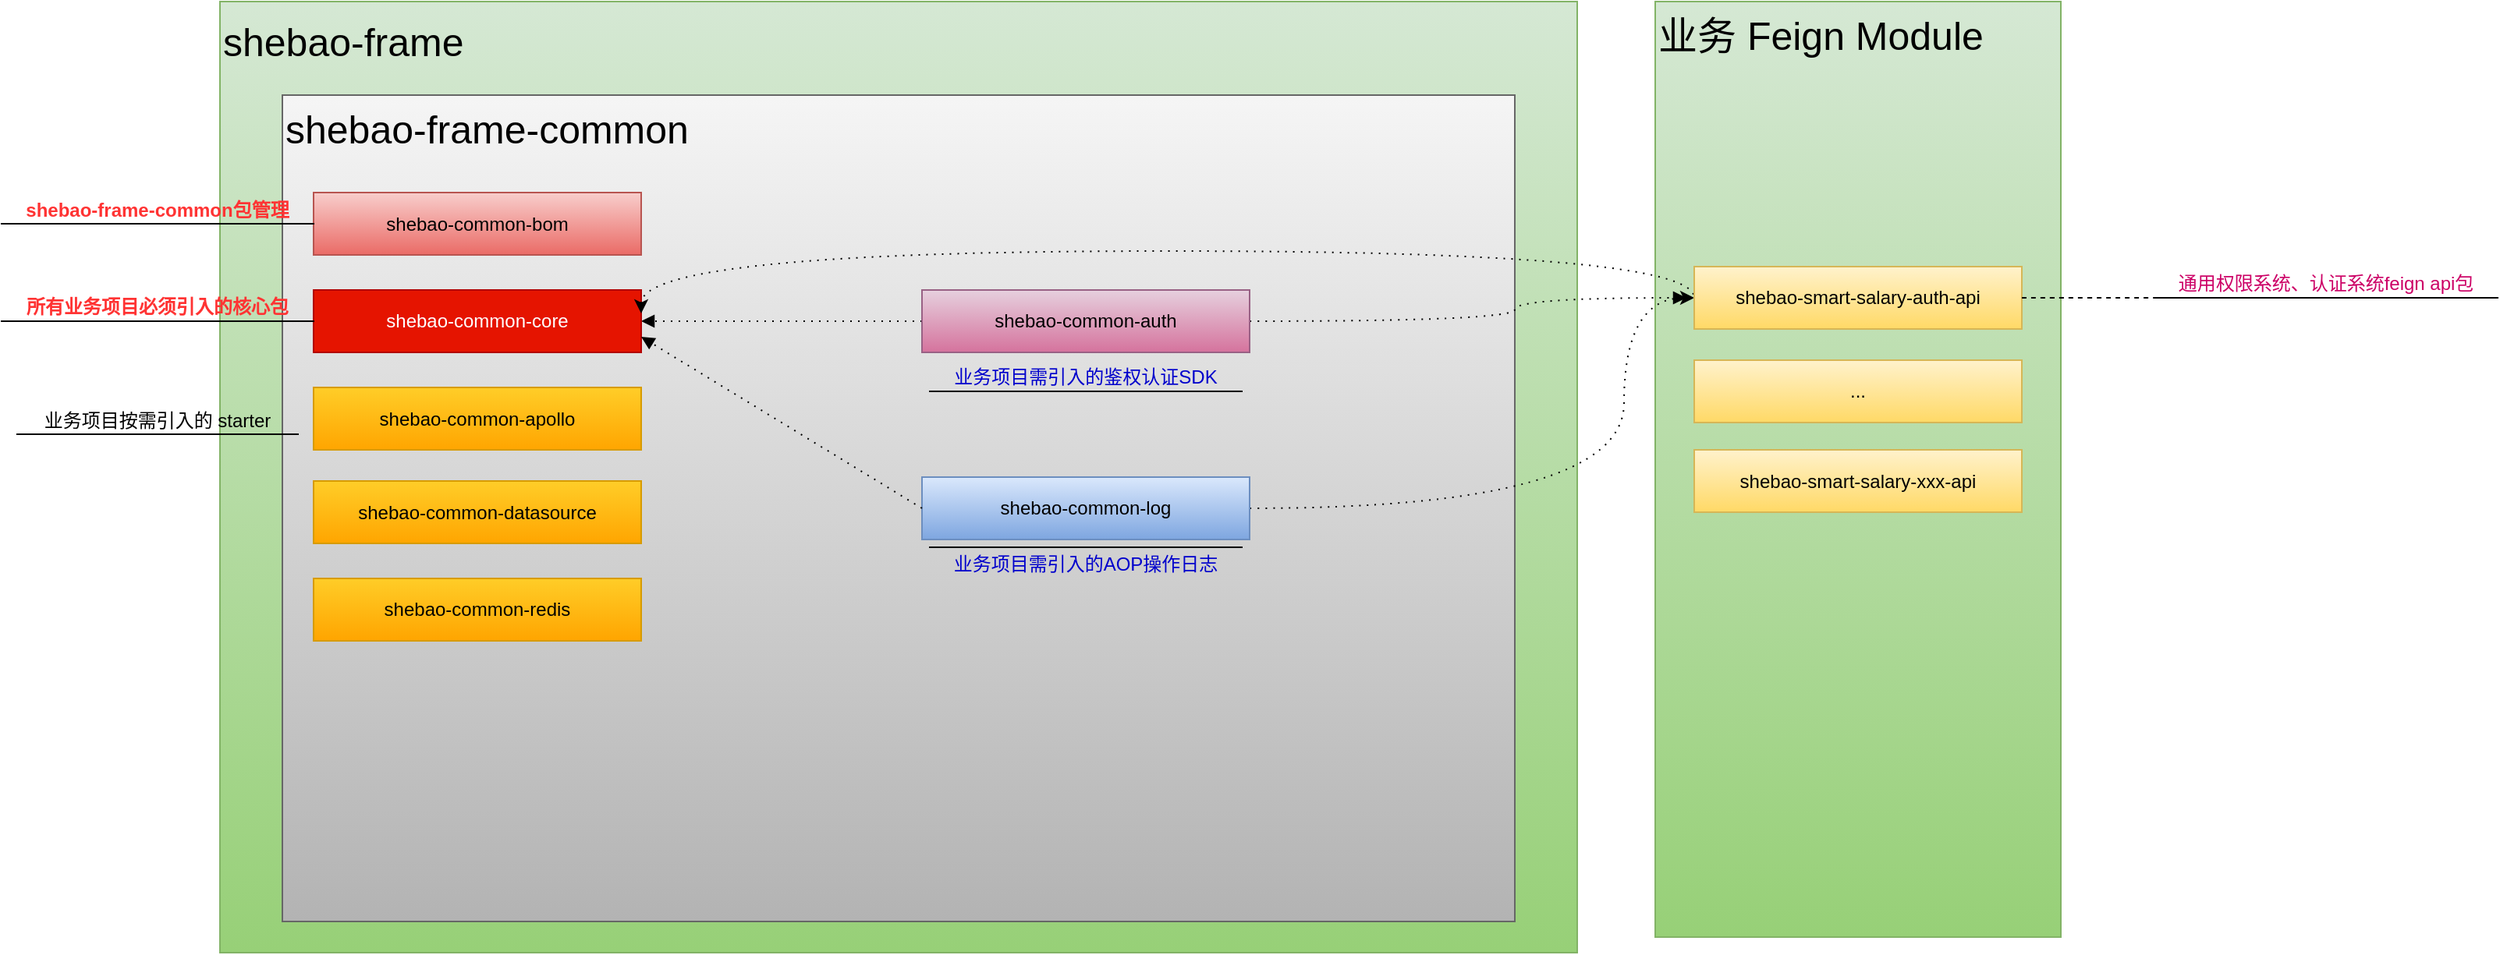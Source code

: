 <mxfile version="15.4.3" type="github">
  <diagram id="-tsS-FsJ0L8fD3Px-xXv" name="第 1 页">
    <mxGraphModel dx="2013" dy="1933" grid="1" gridSize="10" guides="1" tooltips="1" connect="1" arrows="1" fold="1" page="1" pageScale="1" pageWidth="827" pageHeight="1169" math="0" shadow="0">
      <root>
        <mxCell id="0" />
        <mxCell id="1" parent="0" />
        <mxCell id="Mv-XawTWSqNudMJ0L80r-18" value="业务 Feign Module" style="rounded=0;whiteSpace=wrap;html=1;fontSize=25;align=left;verticalAlign=top;fillColor=#d5e8d4;strokeColor=#82b366;gradientColor=#97d077;" parent="1" vertex="1">
          <mxGeometry x="840" y="-30" width="260" height="600" as="geometry" />
        </mxCell>
        <mxCell id="Mv-XawTWSqNudMJ0L80r-6" value="&lt;font style=&quot;font-size: 25px&quot;&gt;shebao-frame&lt;/font&gt;" style="rounded=0;whiteSpace=wrap;html=1;align=left;verticalAlign=top;fontSize=30;fillColor=#d5e8d4;strokeColor=#82b366;gradientColor=#97d077;" parent="1" vertex="1">
          <mxGeometry x="-80" y="-30" width="870" height="610" as="geometry" />
        </mxCell>
        <mxCell id="Mv-XawTWSqNudMJ0L80r-2" value="shebao-frame-common" style="rounded=0;whiteSpace=wrap;html=1;align=left;verticalAlign=top;fontSize=25;gradientColor=#b3b3b3;fillColor=#f5f5f5;strokeColor=#666666;" parent="1" vertex="1">
          <mxGeometry x="-40" y="30" width="790" height="530" as="geometry" />
        </mxCell>
        <mxCell id="Mv-XawTWSqNudMJ0L80r-8" value="shebao-common-apollo" style="rounded=0;whiteSpace=wrap;html=1;fillColor=#ffcd28;strokeColor=#d79b00;gradientColor=#ffa500;" parent="1" vertex="1">
          <mxGeometry x="-20" y="217.5" width="210" height="40" as="geometry" />
        </mxCell>
        <mxCell id="Mv-XawTWSqNudMJ0L80r-21" style="rounded=0;orthogonalLoop=1;jettySize=auto;html=1;fontSize=30;entryX=1;entryY=0.5;entryDx=0;entryDy=0;dashed=1;strokeWidth=1;startArrow=none;startFill=0;endArrow=block;endFill=1;dashPattern=1 4;" parent="1" source="Mv-XawTWSqNudMJ0L80r-9" target="Mv-XawTWSqNudMJ0L80r-10" edge="1">
          <mxGeometry relative="1" as="geometry">
            <mxPoint x="220" y="165" as="targetPoint" />
          </mxGeometry>
        </mxCell>
        <mxCell id="cBrseEsQqb129o0BAuas-7" style="edgeStyle=orthogonalEdgeStyle;rounded=0;orthogonalLoop=1;jettySize=auto;html=1;dashed=1;dashPattern=1 4;startArrow=none;startFill=0;endArrow=block;endFill=1;strokeWidth=1;curved=1;" edge="1" parent="1" source="Mv-XawTWSqNudMJ0L80r-9">
          <mxGeometry relative="1" as="geometry">
            <mxPoint x="860" y="160" as="targetPoint" />
            <Array as="points">
              <mxPoint x="750" y="175" />
              <mxPoint x="750" y="160" />
            </Array>
          </mxGeometry>
        </mxCell>
        <mxCell id="Mv-XawTWSqNudMJ0L80r-9" value="shebao-common-auth" style="rounded=0;whiteSpace=wrap;html=1;fillColor=#e6d0de;strokeColor=#996185;gradientColor=#d5739d;" parent="1" vertex="1">
          <mxGeometry x="370" y="155" width="210" height="40" as="geometry" />
        </mxCell>
        <mxCell id="Mv-XawTWSqNudMJ0L80r-10" value="shebao-common-core" style="rounded=0;whiteSpace=wrap;html=1;fillColor=#e51400;strokeColor=#B20000;fontColor=#ffffff;" parent="1" vertex="1">
          <mxGeometry x="-20" y="155" width="210" height="40" as="geometry" />
        </mxCell>
        <mxCell id="Mv-XawTWSqNudMJ0L80r-11" value="shebao-common-bom" style="rounded=0;whiteSpace=wrap;html=1;fillColor=#f8cecc;strokeColor=#b85450;gradientColor=#ea6b66;" parent="1" vertex="1">
          <mxGeometry x="-20" y="92.5" width="210" height="40" as="geometry" />
        </mxCell>
        <mxCell id="Mv-XawTWSqNudMJ0L80r-12" value="shebao-common-redis" style="rounded=0;whiteSpace=wrap;html=1;fillColor=#ffcd28;strokeColor=#d79b00;gradientColor=#ffa500;" parent="1" vertex="1">
          <mxGeometry x="-20" y="340" width="210" height="40" as="geometry" />
        </mxCell>
        <mxCell id="Mv-XawTWSqNudMJ0L80r-13" value="shebao-common-datasource" style="rounded=0;whiteSpace=wrap;html=1;fillColor=#ffcd28;strokeColor=#d79b00;gradientColor=#ffa500;" parent="1" vertex="1">
          <mxGeometry x="-20" y="277.5" width="210" height="40" as="geometry" />
        </mxCell>
        <mxCell id="Mv-XawTWSqNudMJ0L80r-24" style="rounded=0;orthogonalLoop=1;jettySize=auto;html=1;fontSize=30;entryX=0;entryY=0.5;entryDx=0;entryDy=0;dashed=1;strokeWidth=1;startArrow=classic;startFill=1;endArrow=none;endFill=0;edgeStyle=orthogonalEdgeStyle;curved=1;dashPattern=1 4;" parent="1" target="Mv-XawTWSqNudMJ0L80r-15" edge="1">
          <mxGeometry relative="1" as="geometry">
            <mxPoint x="190" y="170" as="sourcePoint" />
            <Array as="points">
              <mxPoint x="190" y="130" />
              <mxPoint x="865" y="130" />
            </Array>
          </mxGeometry>
        </mxCell>
        <mxCell id="tng2CFI7S1YM1ahf0Abw-3" style="edgeStyle=orthogonalEdgeStyle;rounded=0;orthogonalLoop=1;jettySize=auto;html=1;entryX=0;entryY=0.5;entryDx=0;entryDy=0;curved=1;dashed=1;strokeWidth=1;dashPattern=1 4;" parent="1" source="Mv-XawTWSqNudMJ0L80r-14" target="Mv-XawTWSqNudMJ0L80r-15" edge="1">
          <mxGeometry relative="1" as="geometry">
            <Array as="points">
              <mxPoint x="820" y="295" />
              <mxPoint x="820" y="160" />
            </Array>
          </mxGeometry>
        </mxCell>
        <mxCell id="Mv-XawTWSqNudMJ0L80r-14" value="shebao-common-log" style="rounded=0;whiteSpace=wrap;html=1;fillColor=#dae8fc;strokeColor=#6c8ebf;gradientColor=#7ea6e0;" parent="1" vertex="1">
          <mxGeometry x="370" y="275" width="210" height="40" as="geometry" />
        </mxCell>
        <mxCell id="Mv-XawTWSqNudMJ0L80r-15" value="shebao-smart-salary-auth-api" style="rounded=0;whiteSpace=wrap;html=1;fillColor=#fff2cc;strokeColor=#d6b656;gradientColor=#ffd966;" parent="1" vertex="1">
          <mxGeometry x="865" y="140" width="210" height="40" as="geometry" />
        </mxCell>
        <mxCell id="Mv-XawTWSqNudMJ0L80r-25" value="..." style="rounded=0;whiteSpace=wrap;html=1;fillColor=#fff2cc;strokeColor=#d6b656;gradientColor=#ffd966;" parent="1" vertex="1">
          <mxGeometry x="865" y="200" width="210" height="40" as="geometry" />
        </mxCell>
        <mxCell id="Mv-XawTWSqNudMJ0L80r-26" value="shebao-smart-salary-xxx-api" style="rounded=0;whiteSpace=wrap;html=1;fillColor=#fff2cc;strokeColor=#d6b656;gradientColor=#ffd966;" parent="1" vertex="1">
          <mxGeometry x="865" y="257.5" width="210" height="40" as="geometry" />
        </mxCell>
        <mxCell id="Mv-XawTWSqNudMJ0L80r-32" value="shebao-frame-common包管理" style="whiteSpace=wrap;html=1;shape=partialRectangle;top=0;left=0;bottom=1;right=0;points=[[0,1],[1,1]];fillColor=none;align=center;verticalAlign=bottom;routingCenterY=0.5;snapToPoint=1;recursiveResize=0;autosize=1;treeFolding=1;treeMoving=1;newEdgeStyle={&quot;edgeStyle&quot;:&quot;entityRelationEdgeStyle&quot;,&quot;startArrow&quot;:&quot;none&quot;,&quot;endArrow&quot;:&quot;none&quot;,&quot;segment&quot;:10,&quot;curved&quot;:1};fontSize=12;fontStyle=1;fontColor=#FF3333;" parent="1" vertex="1">
          <mxGeometry x="-220" y="92.5" width="200" height="20" as="geometry" />
        </mxCell>
        <mxCell id="Mv-XawTWSqNudMJ0L80r-34" value="所有业务项目必须引入的核心包" style="whiteSpace=wrap;html=1;shape=partialRectangle;top=0;left=0;bottom=1;right=0;points=[[0,1],[1,1]];fillColor=none;align=center;verticalAlign=bottom;routingCenterY=0.5;snapToPoint=1;recursiveResize=0;autosize=1;treeFolding=1;treeMoving=1;newEdgeStyle={&quot;edgeStyle&quot;:&quot;entityRelationEdgeStyle&quot;,&quot;startArrow&quot;:&quot;none&quot;,&quot;endArrow&quot;:&quot;none&quot;,&quot;segment&quot;:10,&quot;curved&quot;:1};fontSize=12;fontColor=#FF3333;fontStyle=1" parent="1" vertex="1">
          <mxGeometry x="-220" y="155" width="200" height="20" as="geometry" />
        </mxCell>
        <mxCell id="Mv-XawTWSqNudMJ0L80r-38" value="业务项目按需引入的 starter" style="whiteSpace=wrap;html=1;shape=partialRectangle;top=0;left=0;bottom=1;right=0;points=[[0,1],[1,1]];fillColor=none;align=center;verticalAlign=bottom;routingCenterY=0.5;snapToPoint=1;recursiveResize=0;autosize=1;treeFolding=1;treeMoving=1;newEdgeStyle={&quot;edgeStyle&quot;:&quot;entityRelationEdgeStyle&quot;,&quot;startArrow&quot;:&quot;none&quot;,&quot;endArrow&quot;:&quot;none&quot;,&quot;segment&quot;:10,&quot;curved&quot;:1};fontSize=12;fontColor=#000000;" parent="1" vertex="1">
          <mxGeometry x="-210" y="227.5" width="180" height="20" as="geometry" />
        </mxCell>
        <mxCell id="Mv-XawTWSqNudMJ0L80r-42" value="业务项目需引入的鉴权认证SDK" style="whiteSpace=wrap;html=1;shape=partialRectangle;top=0;left=0;bottom=1;right=0;points=[[0,1],[1,1]];fillColor=none;align=center;verticalAlign=bottom;routingCenterY=0.5;snapToPoint=1;recursiveResize=0;autosize=1;treeFolding=1;treeMoving=1;newEdgeStyle={&quot;edgeStyle&quot;:&quot;entityRelationEdgeStyle&quot;,&quot;startArrow&quot;:&quot;none&quot;,&quot;endArrow&quot;:&quot;none&quot;,&quot;segment&quot;:10,&quot;curved&quot;:1};fontSize=12;fontColor=#0000CC;" parent="1" vertex="1">
          <mxGeometry x="375" y="200" width="200" height="20" as="geometry" />
        </mxCell>
        <mxCell id="Mv-XawTWSqNudMJ0L80r-44" value="业务项目需引入的AOP操作日志" style="whiteSpace=wrap;html=1;shape=partialRectangle;top=0;left=0;bottom=1;right=0;points=[[0,1],[1,1]];fillColor=none;align=center;verticalAlign=bottom;routingCenterY=0.5;snapToPoint=1;recursiveResize=0;autosize=1;treeFolding=1;treeMoving=1;newEdgeStyle={&quot;edgeStyle&quot;:&quot;entityRelationEdgeStyle&quot;,&quot;startArrow&quot;:&quot;none&quot;,&quot;endArrow&quot;:&quot;none&quot;,&quot;segment&quot;:10,&quot;curved&quot;:1};fontSize=12;fontColor=#0000CC;direction=west;" parent="1" vertex="1">
          <mxGeometry x="375" y="320" width="200" height="20" as="geometry" />
        </mxCell>
        <mxCell id="Mv-XawTWSqNudMJ0L80r-46" value="通用权限系统、认证系统feign api包" style="whiteSpace=wrap;html=1;shape=partialRectangle;top=0;left=0;bottom=1;right=0;points=[[0,1],[1,1]];fillColor=none;align=center;verticalAlign=bottom;routingCenterY=0.5;snapToPoint=1;recursiveResize=0;autosize=1;treeFolding=1;treeMoving=1;newEdgeStyle={&quot;edgeStyle&quot;:&quot;entityRelationEdgeStyle&quot;,&quot;startArrow&quot;:&quot;none&quot;,&quot;endArrow&quot;:&quot;none&quot;,&quot;segment&quot;:10,&quot;curved&quot;:1};fontSize=12;fontColor=#CC0066;" parent="1" vertex="1">
          <mxGeometry x="1160" y="140" width="220" height="20" as="geometry" />
        </mxCell>
        <mxCell id="Mv-XawTWSqNudMJ0L80r-47" value="" style="edgeStyle=entityRelationEdgeStyle;startArrow=none;endArrow=none;segment=10;curved=1;dashed=1;fontSize=12;fontColor=#0000CC;exitX=1;exitY=0.5;exitDx=0;exitDy=0;" parent="1" source="Mv-XawTWSqNudMJ0L80r-15" target="Mv-XawTWSqNudMJ0L80r-46" edge="1">
          <mxGeometry relative="1" as="geometry">
            <mxPoint x="1130" y="190" as="sourcePoint" />
          </mxGeometry>
        </mxCell>
        <mxCell id="cBrseEsQqb129o0BAuas-5" style="rounded=0;orthogonalLoop=1;jettySize=auto;html=1;fontSize=30;entryX=1;entryY=0.75;entryDx=0;entryDy=0;dashed=1;strokeWidth=1;startArrow=none;startFill=0;endArrow=block;endFill=1;dashPattern=1 4;exitX=0;exitY=0.5;exitDx=0;exitDy=0;" edge="1" parent="1" source="Mv-XawTWSqNudMJ0L80r-14" target="Mv-XawTWSqNudMJ0L80r-10">
          <mxGeometry relative="1" as="geometry">
            <mxPoint x="180" y="277.5" as="targetPoint" />
            <mxPoint x="360" y="277.5" as="sourcePoint" />
          </mxGeometry>
        </mxCell>
      </root>
    </mxGraphModel>
  </diagram>
</mxfile>
